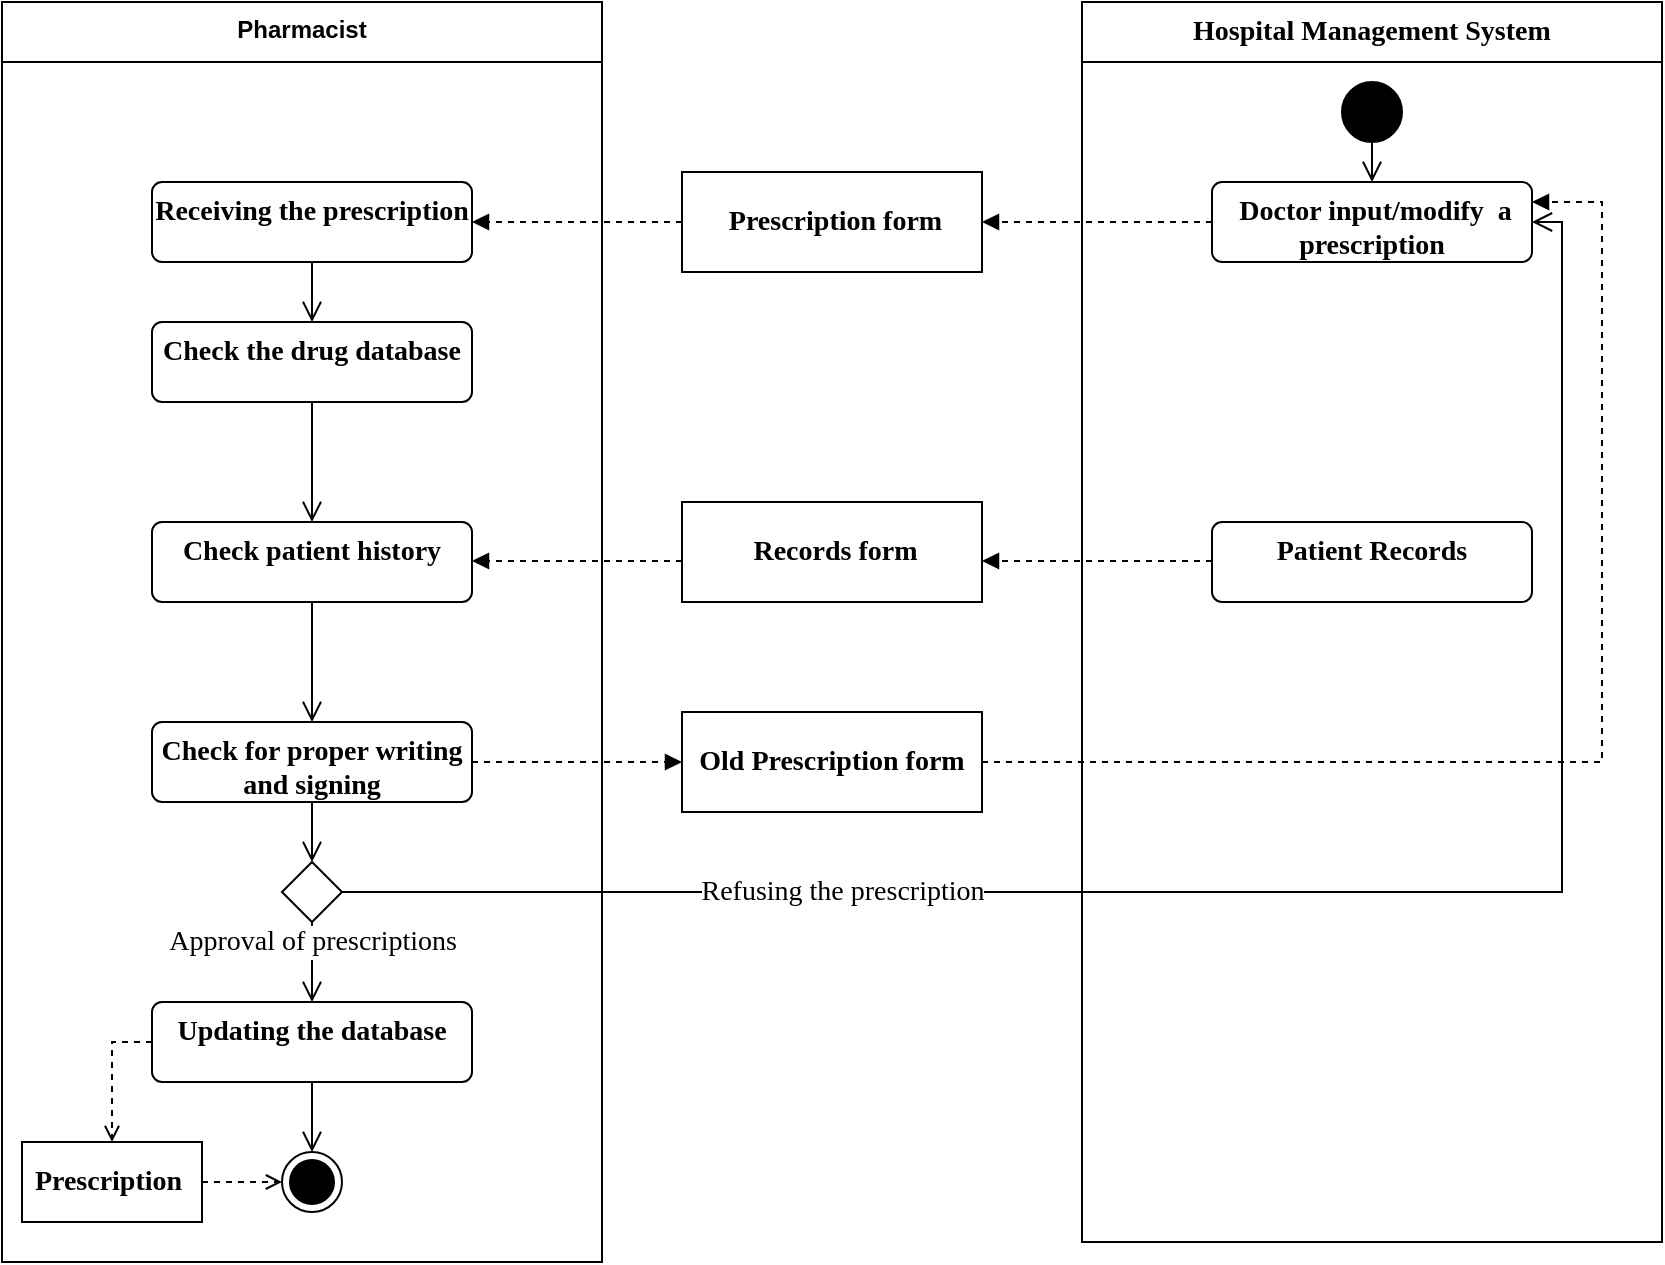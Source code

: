 <mxfile version="22.1.7" type="github">
  <diagram id="mKLGtlqu1TJgX5sNCrC6" name="第 1 页">
    <mxGraphModel dx="2165" dy="1396" grid="1" gridSize="10" guides="1" tooltips="1" connect="1" arrows="1" fold="1" page="1" pageScale="1" pageWidth="1169" pageHeight="827" math="0" shadow="0">
      <root>
        <mxCell id="0" />
        <mxCell id="1" parent="0" />
        <mxCell id="hgjZqfxA5O2Uas9LMyqZ-1" value="" style="ellipse;fillColor=strokeColor;html=1;" parent="1" vertex="1">
          <mxGeometry x="-410" y="-680" width="30" height="30" as="geometry" />
        </mxCell>
        <mxCell id="hgjZqfxA5O2Uas9LMyqZ-3" value="Check the drug database" style="html=1;align=center;verticalAlign=top;rounded=1;absoluteArcSize=1;arcSize=10;dashed=0;whiteSpace=wrap;fontFamily=Times New Roman;fontSize=14;fontStyle=1" parent="1" vertex="1">
          <mxGeometry x="-1005" y="-560" width="160" height="40" as="geometry" />
        </mxCell>
        <mxCell id="rF_avYMDpHW5X6vWjK1u-22" value="Receiving the prescription" style="html=1;align=center;verticalAlign=top;rounded=1;absoluteArcSize=1;arcSize=10;dashed=0;whiteSpace=wrap;fontFamily=Times New Roman;fontSize=14;fontStyle=1" parent="1" vertex="1">
          <mxGeometry x="-1005" y="-630" width="160" height="40" as="geometry" />
        </mxCell>
        <mxCell id="rF_avYMDpHW5X6vWjK1u-31" value="" style="endArrow=open;startArrow=none;endFill=0;startFill=0;endSize=8;html=1;verticalAlign=bottom;labelBackgroundColor=none;strokeWidth=1;rounded=0;exitX=0.5;exitY=1;exitDx=0;exitDy=0;entryX=0.5;entryY=0;entryDx=0;entryDy=0;" parent="1" source="hgjZqfxA5O2Uas9LMyqZ-1" target="rF_avYMDpHW5X6vWjK1u-41" edge="1">
          <mxGeometry width="160" relative="1" as="geometry">
            <mxPoint x="-925" y="-650" as="sourcePoint" />
            <mxPoint x="-698.6" y="80" as="targetPoint" />
          </mxGeometry>
        </mxCell>
        <mxCell id="hgjZqfxA5O2Uas9LMyqZ-10" value="" style="endArrow=open;startArrow=none;endFill=0;startFill=0;endSize=8;html=1;verticalAlign=bottom;labelBackgroundColor=none;strokeWidth=1;rounded=0;exitX=0.5;exitY=1;exitDx=0;exitDy=0;entryX=0.5;entryY=0;entryDx=0;entryDy=0;" parent="1" source="rF_avYMDpHW5X6vWjK1u-22" target="hgjZqfxA5O2Uas9LMyqZ-3" edge="1">
          <mxGeometry width="160" relative="1" as="geometry">
            <mxPoint x="-701" y="120" as="sourcePoint" />
            <mxPoint x="-610" y="300" as="targetPoint" />
          </mxGeometry>
        </mxCell>
        <mxCell id="hgjZqfxA5O2Uas9LMyqZ-6" value="Check patient history" style="html=1;align=center;verticalAlign=top;rounded=1;absoluteArcSize=1;arcSize=10;dashed=0;whiteSpace=wrap;fontFamily=Times New Roman;fontSize=14;fontStyle=1;container=0;" parent="1" vertex="1">
          <mxGeometry x="-1005" y="-460" width="160" height="40" as="geometry" />
        </mxCell>
        <mxCell id="hgjZqfxA5O2Uas9LMyqZ-12" value="" style="endArrow=open;startArrow=none;endFill=0;startFill=0;endSize=8;html=1;verticalAlign=bottom;labelBackgroundColor=none;strokeWidth=1;rounded=0;exitX=0.5;exitY=1;exitDx=0;exitDy=0;entryX=0.5;entryY=0;entryDx=0;entryDy=0;" parent="1" source="hgjZqfxA5O2Uas9LMyqZ-3" target="hgjZqfxA5O2Uas9LMyqZ-6" edge="1">
          <mxGeometry width="160" relative="1" as="geometry">
            <mxPoint x="-925" y="-450" as="sourcePoint" />
            <mxPoint x="-700" y="320" as="targetPoint" />
          </mxGeometry>
        </mxCell>
        <mxCell id="hgjZqfxA5O2Uas9LMyqZ-8" value="" style="rhombus;" parent="1" vertex="1">
          <mxGeometry x="-940" y="-290" width="30" height="30" as="geometry" />
        </mxCell>
        <mxCell id="hgjZqfxA5O2Uas9LMyqZ-17" value="" style="endArrow=open;startArrow=none;endFill=0;startFill=0;endSize=8;html=1;verticalAlign=bottom;labelBackgroundColor=none;strokeWidth=1;rounded=0;exitX=0.5;exitY=1;exitDx=0;exitDy=0;entryX=0.5;entryY=0;entryDx=0;entryDy=0;" parent="1" source="hgjZqfxA5O2Uas9LMyqZ-6" target="LjU148hX-9gP3HgH4L7X-2" edge="1">
          <mxGeometry width="160" relative="1" as="geometry">
            <mxPoint x="-691" y="210" as="sourcePoint" />
            <mxPoint x="-691" y="250" as="targetPoint" />
          </mxGeometry>
        </mxCell>
        <mxCell id="hgjZqfxA5O2Uas9LMyqZ-9" value="Updating the database" style="html=1;align=center;verticalAlign=top;rounded=1;absoluteArcSize=1;arcSize=10;dashed=0;whiteSpace=wrap;fontFamily=Times New Roman;fontSize=14;fontStyle=1" parent="1" vertex="1">
          <mxGeometry x="-1005" y="-220" width="160" height="40" as="geometry" />
        </mxCell>
        <mxCell id="hgjZqfxA5O2Uas9LMyqZ-18" value="" style="endArrow=open;startArrow=none;endFill=0;startFill=0;endSize=8;html=1;verticalAlign=bottom;labelBackgroundColor=none;strokeWidth=1;rounded=0;exitX=0.5;exitY=1;exitDx=0;exitDy=0;entryX=0.5;entryY=0;entryDx=0;entryDy=0;" parent="1" source="hgjZqfxA5O2Uas9LMyqZ-8" target="hgjZqfxA5O2Uas9LMyqZ-9" edge="1">
          <mxGeometry width="160" relative="1" as="geometry">
            <mxPoint x="-770" y="470" as="sourcePoint" />
            <mxPoint x="-610" y="470" as="targetPoint" />
          </mxGeometry>
        </mxCell>
        <mxCell id="hgjZqfxA5O2Uas9LMyqZ-20" value="Approval of prescriptions" style="edgeLabel;html=1;align=center;verticalAlign=middle;resizable=0;points=[];fontFamily=Times New Roman;fontSize=14;" parent="hgjZqfxA5O2Uas9LMyqZ-18" vertex="1" connectable="0">
          <mxGeometry x="-0.35" y="-3" relative="1" as="geometry">
            <mxPoint x="3" y="-3" as="offset" />
          </mxGeometry>
        </mxCell>
        <mxCell id="hgjZqfxA5O2Uas9LMyqZ-7" value="" style="ellipse;html=1;shape=endState;fillColor=strokeColor;" parent="1" vertex="1">
          <mxGeometry x="-940" y="-145" width="30" height="30" as="geometry" />
        </mxCell>
        <mxCell id="hgjZqfxA5O2Uas9LMyqZ-19" value="" style="endArrow=open;startArrow=none;endFill=0;startFill=0;endSize=8;html=1;verticalAlign=bottom;labelBackgroundColor=none;strokeWidth=1;rounded=0;exitX=0.5;exitY=1;exitDx=0;exitDy=0;entryX=0.5;entryY=0;entryDx=0;entryDy=0;" parent="1" source="hgjZqfxA5O2Uas9LMyqZ-9" target="hgjZqfxA5O2Uas9LMyqZ-7" edge="1">
          <mxGeometry width="160" relative="1" as="geometry">
            <mxPoint x="-770" y="470" as="sourcePoint" />
            <mxPoint x="-610" y="470" as="targetPoint" />
          </mxGeometry>
        </mxCell>
        <mxCell id="hgjZqfxA5O2Uas9LMyqZ-36" value="&lt;font style=&quot;font-size: 14px;&quot; face=&quot;Times New Roman&quot;&gt;&lt;b&gt;Old Prescription form&lt;/b&gt;&lt;/font&gt;" style="html=1;align=center;verticalAlign=middle;rounded=0;absoluteArcSize=1;arcSize=10;dashed=0;whiteSpace=wrap;" parent="1" vertex="1">
          <mxGeometry x="-740" y="-365" width="150" height="50" as="geometry" />
        </mxCell>
        <mxCell id="hgjZqfxA5O2Uas9LMyqZ-37" value="" style="html=1;verticalAlign=bottom;labelBackgroundColor=none;endArrow=block;endFill=1;dashed=1;rounded=0;exitX=1;exitY=0.5;exitDx=0;exitDy=0;entryX=0;entryY=0.5;entryDx=0;entryDy=0;" parent="1" source="LjU148hX-9gP3HgH4L7X-2" target="hgjZqfxA5O2Uas9LMyqZ-36" edge="1">
          <mxGeometry width="160" relative="1" as="geometry">
            <mxPoint x="-720" y="300" as="sourcePoint" />
            <mxPoint x="-570" y="380" as="targetPoint" />
            <Array as="points" />
          </mxGeometry>
        </mxCell>
        <mxCell id="hgjZqfxA5O2Uas9LMyqZ-21" value="" style="endArrow=open;startArrow=none;endFill=0;startFill=0;endSize=8;html=1;verticalAlign=bottom;labelBackgroundColor=none;strokeWidth=1;rounded=0;entryX=1;entryY=0.5;entryDx=0;entryDy=0;exitX=1;exitY=0.5;exitDx=0;exitDy=0;" parent="1" source="hgjZqfxA5O2Uas9LMyqZ-8" target="rF_avYMDpHW5X6vWjK1u-41" edge="1">
          <mxGeometry width="160" relative="1" as="geometry">
            <mxPoint x="-872" y="-274.5" as="sourcePoint" />
            <mxPoint x="-297" y="-590" as="targetPoint" />
            <Array as="points">
              <mxPoint x="-300" y="-275" />
              <mxPoint x="-300" y="-610" />
            </Array>
          </mxGeometry>
        </mxCell>
        <mxCell id="hgjZqfxA5O2Uas9LMyqZ-33" value="Refusing the prescription" style="edgeLabel;html=1;align=center;verticalAlign=middle;resizable=0;points=[];fontSize=14;fontFamily=Times New Roman;" parent="hgjZqfxA5O2Uas9LMyqZ-21" vertex="1" connectable="0">
          <mxGeometry x="-0.162" relative="1" as="geometry">
            <mxPoint x="-152" as="offset" />
          </mxGeometry>
        </mxCell>
        <mxCell id="rF_avYMDpHW5X6vWjK1u-36" value="&lt;font style=&quot;font-size: 14px;&quot; face=&quot;Times New Roman&quot;&gt;&lt;b&gt;&amp;nbsp;Prescription form&lt;/b&gt;&lt;/font&gt;" style="html=1;align=center;verticalAlign=middle;rounded=0;absoluteArcSize=1;arcSize=10;dashed=0;whiteSpace=wrap;" parent="1" vertex="1">
          <mxGeometry x="-740" y="-635" width="150" height="50" as="geometry" />
        </mxCell>
        <mxCell id="rF_avYMDpHW5X6vWjK1u-37" value="" style="html=1;verticalAlign=bottom;labelBackgroundColor=none;endArrow=block;endFill=1;dashed=1;rounded=0;exitX=0;exitY=0.5;exitDx=0;exitDy=0;entryX=1;entryY=0.5;entryDx=0;entryDy=0;" parent="1" source="rF_avYMDpHW5X6vWjK1u-36" target="rF_avYMDpHW5X6vWjK1u-22" edge="1">
          <mxGeometry width="160" relative="1" as="geometry">
            <mxPoint x="-835" y="-390" as="sourcePoint" />
            <mxPoint x="-750" y="-390" as="targetPoint" />
            <Array as="points" />
          </mxGeometry>
        </mxCell>
        <mxCell id="hgjZqfxA5O2Uas9LMyqZ-31" value="&lt;font style=&quot;font-size: 14px;&quot; face=&quot;Times New Roman&quot;&gt;&lt;b&gt;Prescription&amp;nbsp;&lt;/b&gt;&lt;/font&gt;" style="html=1;align=center;verticalAlign=middle;rounded=0;absoluteArcSize=1;arcSize=10;dashed=0;whiteSpace=wrap;" parent="1" vertex="1">
          <mxGeometry x="-1070" y="-150" width="90" height="40" as="geometry" />
        </mxCell>
        <mxCell id="rF_avYMDpHW5X6vWjK1u-38" value="" style="html=1;verticalAlign=bottom;labelBackgroundColor=none;endArrow=open;endFill=0;dashed=1;rounded=0;exitX=0;exitY=0.5;exitDx=0;exitDy=0;entryX=0.5;entryY=0;entryDx=0;entryDy=0;" parent="1" source="hgjZqfxA5O2Uas9LMyqZ-9" target="hgjZqfxA5O2Uas9LMyqZ-31" edge="1">
          <mxGeometry width="160" relative="1" as="geometry">
            <mxPoint x="-640" y="-350" as="sourcePoint" />
            <mxPoint x="-480" y="-350" as="targetPoint" />
            <Array as="points">
              <mxPoint x="-1025" y="-200" />
            </Array>
          </mxGeometry>
        </mxCell>
        <mxCell id="rF_avYMDpHW5X6vWjK1u-41" value="&amp;nbsp;Doctor input/modify&amp;nbsp; a prescription" style="html=1;align=center;verticalAlign=top;rounded=1;absoluteArcSize=1;arcSize=10;dashed=0;whiteSpace=wrap;fontFamily=Times New Roman;fontSize=14;fontStyle=1" parent="1" vertex="1">
          <mxGeometry x="-475" y="-630" width="160" height="40" as="geometry" />
        </mxCell>
        <mxCell id="rF_avYMDpHW5X6vWjK1u-42" value="" style="html=1;verticalAlign=bottom;labelBackgroundColor=none;endArrow=block;endFill=1;dashed=1;rounded=0;entryX=1;entryY=0.5;entryDx=0;entryDy=0;exitX=0;exitY=0.5;exitDx=0;exitDy=0;" parent="1" source="rF_avYMDpHW5X6vWjK1u-41" target="rF_avYMDpHW5X6vWjK1u-36" edge="1">
          <mxGeometry width="160" relative="1" as="geometry">
            <mxPoint x="-640" y="-470" as="sourcePoint" />
            <mxPoint x="-480" y="-470" as="targetPoint" />
          </mxGeometry>
        </mxCell>
        <mxCell id="rF_avYMDpHW5X6vWjK1u-43" value="" style="html=1;verticalAlign=bottom;labelBackgroundColor=none;endArrow=block;endFill=1;dashed=1;rounded=0;exitX=1;exitY=0.5;exitDx=0;exitDy=0;entryX=1;entryY=0.25;entryDx=0;entryDy=0;" parent="1" source="hgjZqfxA5O2Uas9LMyqZ-36" target="rF_avYMDpHW5X6vWjK1u-41" edge="1">
          <mxGeometry width="160" relative="1" as="geometry">
            <mxPoint x="-640" y="-470" as="sourcePoint" />
            <mxPoint x="-480" y="-470" as="targetPoint" />
            <Array as="points">
              <mxPoint x="-280" y="-340" />
              <mxPoint x="-280" y="-620" />
            </Array>
          </mxGeometry>
        </mxCell>
        <mxCell id="LjU148hX-9gP3HgH4L7X-2" value="Check for proper writing and signing" style="html=1;align=center;verticalAlign=top;rounded=1;absoluteArcSize=1;arcSize=10;dashed=0;whiteSpace=wrap;fontFamily=Times New Roman;fontSize=14;fontStyle=1" parent="1" vertex="1">
          <mxGeometry x="-1005" y="-360" width="160" height="40" as="geometry" />
        </mxCell>
        <mxCell id="LjU148hX-9gP3HgH4L7X-4" value="" style="endArrow=open;startArrow=none;endFill=0;startFill=0;endSize=8;html=1;verticalAlign=bottom;labelBackgroundColor=none;strokeWidth=1;rounded=0;exitX=0.5;exitY=1;exitDx=0;exitDy=0;entryX=0.5;entryY=0;entryDx=0;entryDy=0;" parent="1" source="LjU148hX-9gP3HgH4L7X-2" target="hgjZqfxA5O2Uas9LMyqZ-8" edge="1">
          <mxGeometry width="160" relative="1" as="geometry">
            <mxPoint x="-915" y="-370" as="sourcePoint" />
            <mxPoint x="-915" y="-350" as="targetPoint" />
          </mxGeometry>
        </mxCell>
        <mxCell id="rF_avYMDpHW5X6vWjK1u-14" value="&lt;b style=&quot;border-color: var(--border-color); font-family: &amp;quot;Times New Roman&amp;quot;; font-size: 14px;&quot;&gt;Hospital Management System&lt;/b&gt;" style="swimlane;fontStyle=1;align=center;verticalAlign=top;childLayout=stackLayout;horizontal=1;startSize=30;horizontalStack=0;resizeParent=1;resizeParentMax=0;resizeLast=0;collapsible=0;marginBottom=0;html=1;whiteSpace=wrap;container=0;" parent="1" vertex="1">
          <mxGeometry x="-540" y="-720" width="290" height="620" as="geometry" />
        </mxCell>
        <mxCell id="R3yxSql4HH5yec0IFy8U-3" value="" style="html=1;verticalAlign=bottom;labelBackgroundColor=none;endArrow=block;endFill=1;dashed=1;rounded=0;entryX=1;entryY=0.5;entryDx=0;entryDy=0;exitX=0;exitY=0.5;exitDx=0;exitDy=0;" edge="1" parent="rF_avYMDpHW5X6vWjK1u-14">
          <mxGeometry width="160" relative="1" as="geometry">
            <mxPoint x="65" y="279.5" as="sourcePoint" />
            <mxPoint x="-50" y="279.5" as="targetPoint" />
          </mxGeometry>
        </mxCell>
        <mxCell id="F-yijc-HoJZk99gj7PJa-1" value="" style="html=1;verticalAlign=bottom;labelBackgroundColor=none;endArrow=open;endFill=0;dashed=1;rounded=0;exitX=1;exitY=0.5;exitDx=0;exitDy=0;entryX=0;entryY=0.5;entryDx=0;entryDy=0;" parent="1" source="hgjZqfxA5O2Uas9LMyqZ-31" target="hgjZqfxA5O2Uas9LMyqZ-7" edge="1">
          <mxGeometry width="160" relative="1" as="geometry">
            <mxPoint x="-995" y="-190" as="sourcePoint" />
            <mxPoint x="-1015" y="-140" as="targetPoint" />
            <Array as="points" />
          </mxGeometry>
        </mxCell>
        <mxCell id="rF_avYMDpHW5X6vWjK1u-7" value="Pharmacist" style="swimlane;fontStyle=1;align=center;verticalAlign=top;childLayout=stackLayout;horizontal=1;startSize=30;horizontalStack=0;resizeParent=1;resizeParentMax=0;resizeLast=0;collapsible=0;marginBottom=0;html=1;whiteSpace=wrap;container=0;" parent="1" vertex="1">
          <mxGeometry x="-1080" y="-720" width="300" height="630" as="geometry" />
        </mxCell>
        <mxCell id="R3yxSql4HH5yec0IFy8U-2" value="" style="html=1;verticalAlign=bottom;labelBackgroundColor=none;endArrow=block;endFill=1;dashed=1;rounded=0;exitX=0;exitY=0.5;exitDx=0;exitDy=0;entryX=1;entryY=0.5;entryDx=0;entryDy=0;" edge="1" parent="rF_avYMDpHW5X6vWjK1u-7">
          <mxGeometry width="160" relative="1" as="geometry">
            <mxPoint x="340" y="279.5" as="sourcePoint" />
            <mxPoint x="235" y="279.5" as="targetPoint" />
            <Array as="points" />
          </mxGeometry>
        </mxCell>
        <mxCell id="R3yxSql4HH5yec0IFy8U-1" value="Patient Records" style="html=1;align=center;verticalAlign=top;rounded=1;absoluteArcSize=1;arcSize=10;dashed=0;whiteSpace=wrap;fontFamily=Times New Roman;fontSize=14;fontStyle=1;container=0;" vertex="1" parent="1">
          <mxGeometry x="-475" y="-460" width="160" height="40" as="geometry" />
        </mxCell>
        <mxCell id="R3yxSql4HH5yec0IFy8U-4" value="&lt;font style=&quot;font-size: 14px;&quot; face=&quot;Times New Roman&quot;&gt;&lt;b&gt;&amp;nbsp;Records form&lt;/b&gt;&lt;/font&gt;" style="html=1;align=center;verticalAlign=middle;rounded=0;absoluteArcSize=1;arcSize=10;dashed=0;whiteSpace=wrap;" vertex="1" parent="1">
          <mxGeometry x="-740" y="-470" width="150" height="50" as="geometry" />
        </mxCell>
      </root>
    </mxGraphModel>
  </diagram>
</mxfile>
